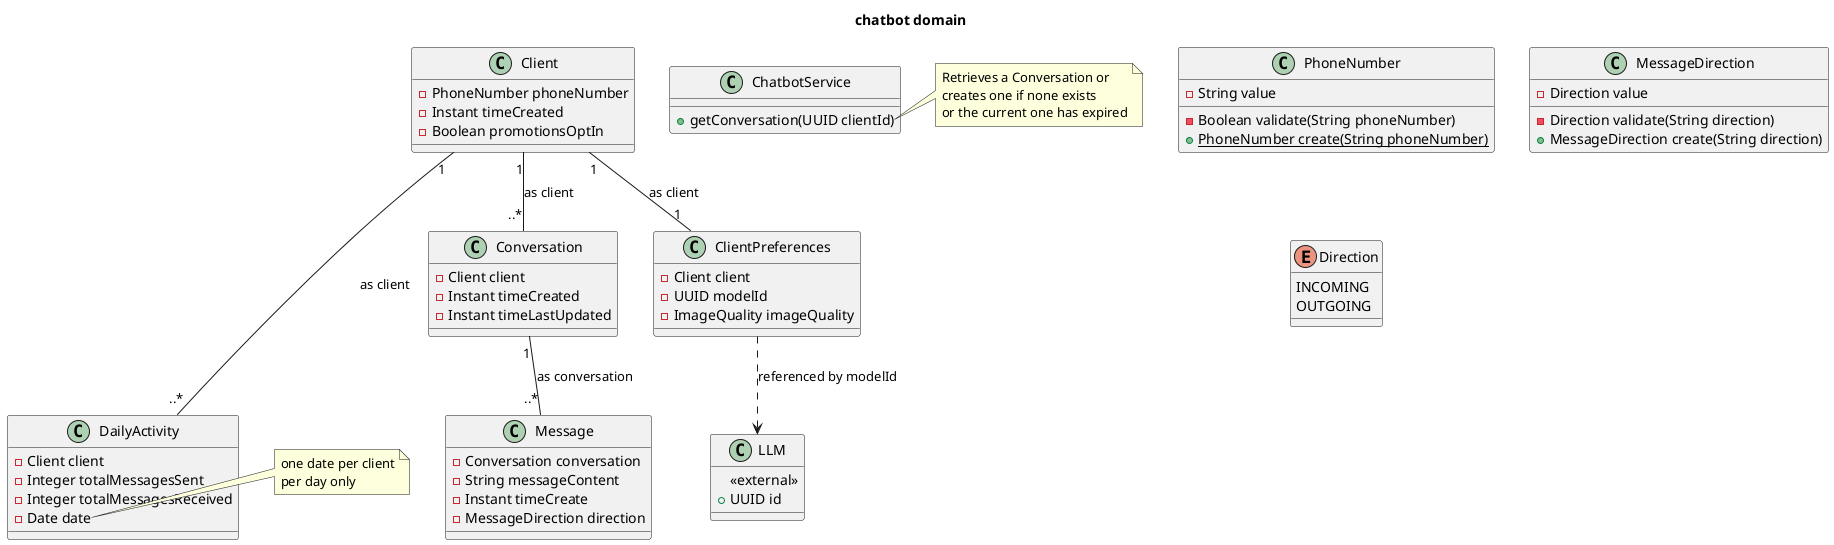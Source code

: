 @startuml
title chatbot domain

'=== Entities ===
class Client {
    -PhoneNumber phoneNumber
    -Instant timeCreated
    -Boolean promotionsOptIn
}

class Conversation {
    -Client client
    -Instant timeCreated
    -Instant timeLastUpdated
}

class Message {
    -Conversation conversation
    -String messageContent
    -Instant timeCreate
    -MessageDirection direction
}

class ClientPreferences {
    -Client client
    -UUID modelId
    -ImageQuality imageQuality
}

class DailyActivity {
    -Client client
    -Integer totalMessagesSent
    -Integer totalMessagesReceived
    -Date date
}

note right of DailyActivity::date
one date per client
per day only
end note

'=== VALUE OBJECTS ===
class PhoneNumber {
    -String value
    -Boolean validate(String phoneNumber)
    {static}+PhoneNumber create(String phoneNumber)
}

class MessageDirection {
    -Direction value
    -Direction validate(String direction)
    +MessageDirection create(String direction)
}

enum Direction {
    INCOMING
    OUTGOING
}

'=== SERVICES ===
class ChatbotService {
    +getConversation(UUID clientId)
}

note right of ChatbotService::getConversation
Retrieves a Conversation or
creates one if none exists
or the current one has expired
end note

'=== ASSOCIATIONS ===
Client "1" -- "..*" Conversation: as client
Client "1" -- "1" ClientPreferences: as client
Conversation "1" -- "..*" Message: as conversation
Client "1" --- "..*" DailyActivity: as client

'=== EXTERNAL REFERENCES ===

class LLM {
    <<external>>
    +UUID id
}

ClientPreferences ..> LLM : referenced by modelId

@enduml